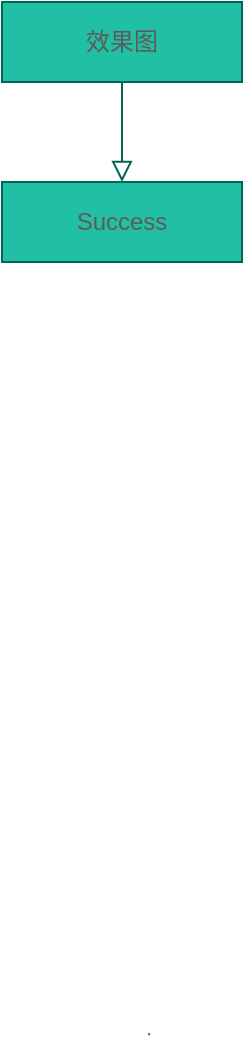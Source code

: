 <mxfile>
    <diagram id="C5RBs43oDa-KdzZeNtuy" name="Page-1">
        <mxGraphModel dx="2147" dy="1159" grid="1" gridSize="10" guides="1" tooltips="1" connect="1" arrows="1" fold="1" page="1" pageScale="1" pageWidth="827" pageHeight="1169" background="none" math="0" shadow="0">
            <root>
                <mxCell id="WIyWlLk6GJQsqaUBKTNV-0"/>
                <mxCell id="WIyWlLk6GJQsqaUBKTNV-1" parent="WIyWlLk6GJQsqaUBKTNV-0"/>
                <mxCell id="WIyWlLk6GJQsqaUBKTNV-2" value="" style="rounded=0;html=1;jettySize=auto;orthogonalLoop=1;fontSize=11;endArrow=block;endFill=0;endSize=8;strokeWidth=1;shadow=0;labelBackgroundColor=none;edgeStyle=orthogonalEdgeStyle;strokeColor=#006658;fontColor=#5C5C5C;" parent="WIyWlLk6GJQsqaUBKTNV-1" source="WIyWlLk6GJQsqaUBKTNV-3" edge="1">
                    <mxGeometry relative="1" as="geometry">
                        <mxPoint x="220" y="170" as="targetPoint"/>
                    </mxGeometry>
                </mxCell>
                <mxCell id="WIyWlLk6GJQsqaUBKTNV-3" value="效果图" style="rounded=0;whiteSpace=wrap;html=1;fontSize=12;glass=0;strokeWidth=1;shadow=0;fillColor=#21C0A5;strokeColor=#006658;fontColor=#5C5C5C;" parent="WIyWlLk6GJQsqaUBKTNV-1" vertex="1">
                    <mxGeometry x="160" y="80" width="120" height="40" as="geometry"/>
                </mxCell>
                <mxCell id="WIyWlLk6GJQsqaUBKTNV-11" value="Success" style="rounded=0;whiteSpace=wrap;html=1;fontSize=12;glass=0;strokeWidth=1;shadow=0;fillColor=#21C0A5;strokeColor=#006658;fontColor=#5C5C5C;" parent="WIyWlLk6GJQsqaUBKTNV-1" vertex="1">
                    <mxGeometry x="160" y="170" width="120" height="40" as="geometry"/>
                </mxCell>
                <mxCell id="68" value="" style="shape=stencil(XY9bDoQgDEVX01/ToUtQZx8mojQyYBBfuxfSjBL/bu/t6QOoXkw3a1C4xOAnvXMfDVADSrEzOnBMCqgFqgcf9Bj86nqp5y53ZvXzW55wCIcVYoYUnmJ88La+Alh2BVDkf+QNJPGsG9haubbM3+clS16j9gI=);fillColor=none;sketch=0;hachureGap=4;fontFamily=Architects Daughter;fontSource=https%3A%2F%2Ffonts.googleapis.com%2Fcss%3Ffamily%3DArchitects%2BDaughter;fontSize=20;rounded=0;" parent="WIyWlLk6GJQsqaUBKTNV-1" vertex="1">
                    <mxGeometry x="233.333" y="595.889" width="0.444" height="0.444" as="geometry"/>
                </mxCell>
            </root>
        </mxGraphModel>
    </diagram>
</mxfile>